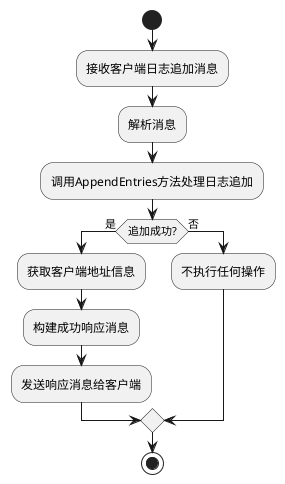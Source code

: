 @startuml
start
:接收客户端日志追加消息;
:解析消息;

:调用AppendEntries方法处理日志追加;
if (追加成功?) then (是)
    :获取客户端地址信息;
    :构建成功响应消息;
    :发送响应消息给客户端;
else (否)
    :不执行任何操作;
endif

stop
@enduml
